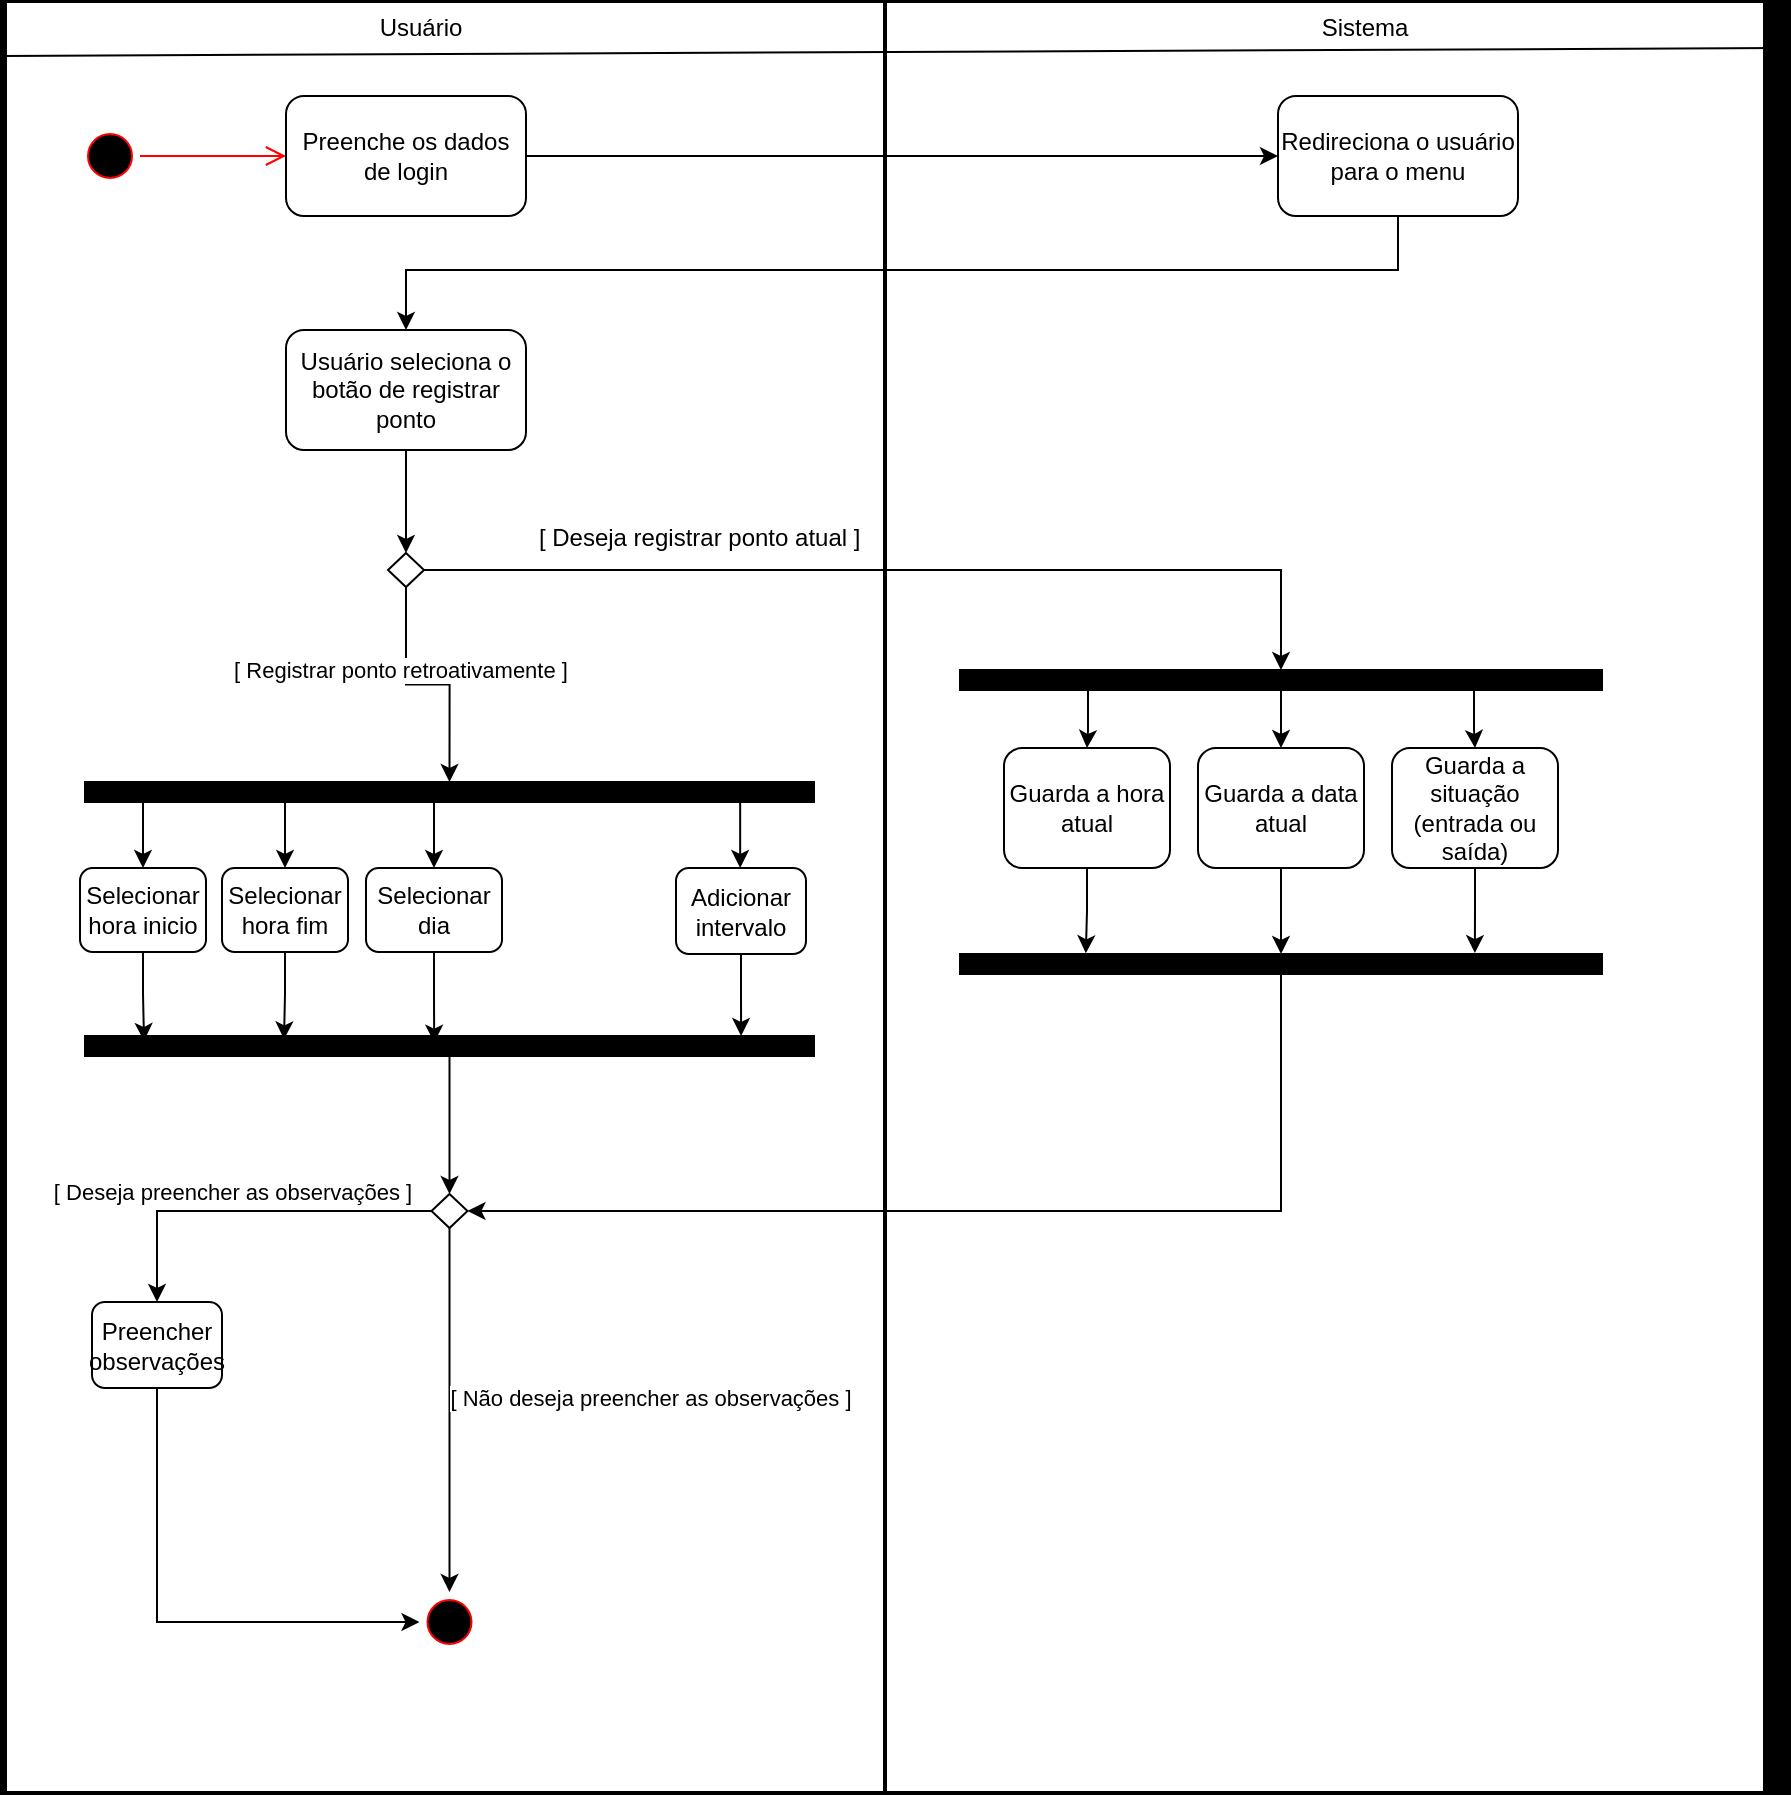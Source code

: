 <mxfile version="26.1.1">
  <diagram name="Página-1" id="CT7vEXmDBt4tUeKBe479">
    <mxGraphModel dx="2449" dy="1120" grid="0" gridSize="10" guides="1" tooltips="1" connect="1" arrows="1" fold="1" page="0" pageScale="1" pageWidth="827" pageHeight="1169" background="#000000" math="0" shadow="0">
      <root>
        <mxCell id="0" />
        <mxCell id="1" parent="0" />
        <mxCell id="vzVu73AHkRdL7s1InEwj-3" value="" style="rounded=0;whiteSpace=wrap;html=1;movable=1;resizable=1;rotatable=1;deletable=1;editable=1;locked=0;connectable=1;" vertex="1" parent="1">
          <mxGeometry x="-223" y="177" width="439" height="895" as="geometry" />
        </mxCell>
        <mxCell id="vzVu73AHkRdL7s1InEwj-1" value="" style="ellipse;html=1;shape=startState;fillColor=#000000;strokeColor=#ff0000;" vertex="1" parent="1">
          <mxGeometry x="-186" y="239" width="30" height="30" as="geometry" />
        </mxCell>
        <mxCell id="vzVu73AHkRdL7s1InEwj-2" value="" style="edgeStyle=orthogonalEdgeStyle;html=1;verticalAlign=bottom;endArrow=open;endSize=8;strokeColor=#ff0000;rounded=0;entryX=0;entryY=0.5;entryDx=0;entryDy=0;" edge="1" source="vzVu73AHkRdL7s1InEwj-1" parent="1" target="vzVu73AHkRdL7s1InEwj-7">
          <mxGeometry relative="1" as="geometry">
            <mxPoint x="-100" y="386" as="targetPoint" />
          </mxGeometry>
        </mxCell>
        <mxCell id="vzVu73AHkRdL7s1InEwj-4" value="Usuário" style="text;html=1;align=center;verticalAlign=middle;resizable=0;points=[];autosize=1;strokeColor=none;fillColor=none;" vertex="1" parent="1">
          <mxGeometry x="-45.25" y="177" width="59" height="26" as="geometry" />
        </mxCell>
        <mxCell id="vzVu73AHkRdL7s1InEwj-5" value="" style="rounded=0;whiteSpace=wrap;html=1;movable=1;resizable=1;rotatable=1;deletable=1;editable=1;locked=0;connectable=1;" vertex="1" parent="1">
          <mxGeometry x="217" y="177" width="439" height="895" as="geometry" />
        </mxCell>
        <mxCell id="vzVu73AHkRdL7s1InEwj-6" value="Sistema" style="text;html=1;align=center;verticalAlign=middle;resizable=0;points=[];autosize=1;strokeColor=none;fillColor=none;" vertex="1" parent="1">
          <mxGeometry x="425" y="177" width="61" height="26" as="geometry" />
        </mxCell>
        <mxCell id="vzVu73AHkRdL7s1InEwj-9" style="edgeStyle=orthogonalEdgeStyle;rounded=0;orthogonalLoop=1;jettySize=auto;html=1;entryX=0;entryY=0.5;entryDx=0;entryDy=0;" edge="1" parent="1" source="vzVu73AHkRdL7s1InEwj-7" target="vzVu73AHkRdL7s1InEwj-8">
          <mxGeometry relative="1" as="geometry" />
        </mxCell>
        <mxCell id="vzVu73AHkRdL7s1InEwj-7" value="Preenche os dados de login" style="rounded=1;whiteSpace=wrap;html=1;" vertex="1" parent="1">
          <mxGeometry x="-83" y="224" width="120" height="60" as="geometry" />
        </mxCell>
        <mxCell id="vzVu73AHkRdL7s1InEwj-11" style="edgeStyle=orthogonalEdgeStyle;rounded=0;orthogonalLoop=1;jettySize=auto;html=1;entryX=0.5;entryY=0;entryDx=0;entryDy=0;exitX=0.5;exitY=1;exitDx=0;exitDy=0;" edge="1" parent="1" source="vzVu73AHkRdL7s1InEwj-8" target="vzVu73AHkRdL7s1InEwj-10">
          <mxGeometry relative="1" as="geometry">
            <Array as="points">
              <mxPoint x="473" y="311" />
              <mxPoint x="-23" y="311" />
            </Array>
          </mxGeometry>
        </mxCell>
        <mxCell id="vzVu73AHkRdL7s1InEwj-8" value="Redireciona o usuário para o menu" style="rounded=1;whiteSpace=wrap;html=1;" vertex="1" parent="1">
          <mxGeometry x="413" y="224" width="120" height="60" as="geometry" />
        </mxCell>
        <mxCell id="vzVu73AHkRdL7s1InEwj-13" style="edgeStyle=orthogonalEdgeStyle;rounded=0;orthogonalLoop=1;jettySize=auto;html=1;" edge="1" parent="1" source="vzVu73AHkRdL7s1InEwj-10" target="vzVu73AHkRdL7s1InEwj-12">
          <mxGeometry relative="1" as="geometry" />
        </mxCell>
        <mxCell id="vzVu73AHkRdL7s1InEwj-10" value="Usuário seleciona o botão de registrar ponto" style="rounded=1;whiteSpace=wrap;html=1;" vertex="1" parent="1">
          <mxGeometry x="-83" y="341" width="120" height="60" as="geometry" />
        </mxCell>
        <mxCell id="hIluGSL4JMan-hOF4Cym-6" value="" style="edgeStyle=orthogonalEdgeStyle;rounded=0;orthogonalLoop=1;jettySize=auto;html=1;entryX=0.5;entryY=0;entryDx=0;entryDy=0;" edge="1" parent="1" source="vzVu73AHkRdL7s1InEwj-12" target="hIluGSL4JMan-hOF4Cym-5">
          <mxGeometry relative="1" as="geometry">
            <mxPoint x="402" y="424" as="targetPoint" />
          </mxGeometry>
        </mxCell>
        <mxCell id="hIluGSL4JMan-hOF4Cym-7" value="[ Registrar ponto retroativamente ]" style="edgeLabel;html=1;align=center;verticalAlign=middle;resizable=0;points=[];" connectable="0" vertex="1" parent="hIluGSL4JMan-hOF4Cym-6">
          <mxGeometry x="-0.301" y="-3" relative="1" as="geometry">
            <mxPoint as="offset" />
          </mxGeometry>
        </mxCell>
        <mxCell id="vzVu73AHkRdL7s1InEwj-21" style="edgeStyle=orthogonalEdgeStyle;rounded=0;orthogonalLoop=1;jettySize=auto;html=1;entryX=0.5;entryY=0;entryDx=0;entryDy=0;" edge="1" parent="1" source="vzVu73AHkRdL7s1InEwj-12" target="vzVu73AHkRdL7s1InEwj-20">
          <mxGeometry relative="1" as="geometry" />
        </mxCell>
        <mxCell id="vzVu73AHkRdL7s1InEwj-12" value="" style="rhombus;whiteSpace=wrap;html=1;" vertex="1" parent="1">
          <mxGeometry x="-32" y="452.5" width="18" height="17" as="geometry" />
        </mxCell>
        <mxCell id="vzVu73AHkRdL7s1InEwj-15" value="[ Deseja registrar ponto atual ]&amp;nbsp;" style="text;html=1;align=center;verticalAlign=middle;resizable=0;points=[];autosize=1;strokeColor=none;fillColor=none;" vertex="1" parent="1">
          <mxGeometry x="34" y="432" width="182" height="26" as="geometry" />
        </mxCell>
        <mxCell id="hIluGSL4JMan-hOF4Cym-12" style="edgeStyle=orthogonalEdgeStyle;rounded=0;orthogonalLoop=1;jettySize=auto;html=1;entryX=0.5;entryY=0;entryDx=0;entryDy=0;exitX=0.5;exitY=1;exitDx=0;exitDy=0;" edge="1" parent="1" source="hIluGSL4JMan-hOF4Cym-5" target="vzVu73AHkRdL7s1InEwj-18">
          <mxGeometry relative="1" as="geometry" />
        </mxCell>
        <mxCell id="hIluGSL4JMan-hOF4Cym-5" value="" style="rounded=0;whiteSpace=wrap;html=1;fillColor=#000000;" vertex="1" parent="1">
          <mxGeometry x="-183.5" y="567" width="364.5" height="10" as="geometry" />
        </mxCell>
        <mxCell id="vzVu73AHkRdL7s1InEwj-18" value="Selecionar dia" style="rounded=1;whiteSpace=wrap;html=1;" vertex="1" parent="1">
          <mxGeometry x="-43" y="610" width="68" height="42" as="geometry" />
        </mxCell>
        <mxCell id="vzVu73AHkRdL7s1InEwj-24" style="edgeStyle=orthogonalEdgeStyle;rounded=0;orthogonalLoop=1;jettySize=auto;html=1;entryX=0.5;entryY=0;entryDx=0;entryDy=0;" edge="1" parent="1" source="vzVu73AHkRdL7s1InEwj-20" target="vzVu73AHkRdL7s1InEwj-22">
          <mxGeometry relative="1" as="geometry" />
        </mxCell>
        <mxCell id="vzVu73AHkRdL7s1InEwj-25" style="edgeStyle=orthogonalEdgeStyle;rounded=0;orthogonalLoop=1;jettySize=auto;html=1;entryX=0.5;entryY=0;entryDx=0;entryDy=0;" edge="1" parent="1" source="vzVu73AHkRdL7s1InEwj-20" target="vzVu73AHkRdL7s1InEwj-19">
          <mxGeometry relative="1" as="geometry">
            <Array as="points">
              <mxPoint x="318" y="541" />
              <mxPoint x="317" y="541" />
            </Array>
          </mxGeometry>
        </mxCell>
        <mxCell id="vzVu73AHkRdL7s1InEwj-26" style="edgeStyle=orthogonalEdgeStyle;rounded=0;orthogonalLoop=1;jettySize=auto;html=1;entryX=0.5;entryY=0;entryDx=0;entryDy=0;" edge="1" parent="1" source="vzVu73AHkRdL7s1InEwj-20" target="vzVu73AHkRdL7s1InEwj-23">
          <mxGeometry relative="1" as="geometry">
            <Array as="points">
              <mxPoint x="511" y="541" />
              <mxPoint x="511" y="541" />
            </Array>
          </mxGeometry>
        </mxCell>
        <mxCell id="vzVu73AHkRdL7s1InEwj-20" value="" style="rounded=0;whiteSpace=wrap;html=1;fillColor=#000000;" vertex="1" parent="1">
          <mxGeometry x="254" y="511" width="321" height="10" as="geometry" />
        </mxCell>
        <mxCell id="hIluGSL4JMan-hOF4Cym-30" style="edgeStyle=orthogonalEdgeStyle;rounded=0;orthogonalLoop=1;jettySize=auto;html=1;entryX=0;entryY=0.5;entryDx=0;entryDy=0;exitX=0.5;exitY=1;exitDx=0;exitDy=0;" edge="1" parent="1" source="hIluGSL4JMan-hOF4Cym-24" target="hIluGSL4JMan-hOF4Cym-29">
          <mxGeometry relative="1" as="geometry" />
        </mxCell>
        <mxCell id="hIluGSL4JMan-hOF4Cym-24" value="Preencher observações" style="rounded=1;whiteSpace=wrap;html=1;" vertex="1" parent="1">
          <mxGeometry x="-180" y="827" width="65" height="43" as="geometry" />
        </mxCell>
        <mxCell id="hIluGSL4JMan-hOF4Cym-14" style="edgeStyle=orthogonalEdgeStyle;rounded=0;orthogonalLoop=1;jettySize=auto;html=1;entryX=0.5;entryY=0;entryDx=0;entryDy=0;exitX=0.065;exitY=0.783;exitDx=0;exitDy=0;exitPerimeter=0;" edge="1" parent="1" source="hIluGSL4JMan-hOF4Cym-5" target="hIluGSL4JMan-hOF4Cym-8">
          <mxGeometry relative="1" as="geometry">
            <mxPoint x="-82" y="587" as="sourcePoint" />
            <mxPoint x="-73" y="620" as="targetPoint" />
          </mxGeometry>
        </mxCell>
        <mxCell id="vzVu73AHkRdL7s1InEwj-23" value="Guarda a situação (entrada ou saída)" style="rounded=1;whiteSpace=wrap;html=1;" vertex="1" parent="1">
          <mxGeometry x="470" y="550" width="83" height="60" as="geometry" />
        </mxCell>
        <mxCell id="hIluGSL4JMan-hOF4Cym-18" style="edgeStyle=orthogonalEdgeStyle;rounded=0;orthogonalLoop=1;jettySize=auto;html=1;entryX=0.081;entryY=0.25;entryDx=0;entryDy=0;entryPerimeter=0;" edge="1" parent="1" source="hIluGSL4JMan-hOF4Cym-8" target="hIluGSL4JMan-hOF4Cym-17">
          <mxGeometry relative="1" as="geometry" />
        </mxCell>
        <mxCell id="hIluGSL4JMan-hOF4Cym-19" style="edgeStyle=orthogonalEdgeStyle;rounded=0;orthogonalLoop=1;jettySize=auto;html=1;entryX=0.273;entryY=0.167;entryDx=0;entryDy=0;entryPerimeter=0;" edge="1" parent="1" source="hIluGSL4JMan-hOF4Cym-10" target="hIluGSL4JMan-hOF4Cym-17">
          <mxGeometry relative="1" as="geometry" />
        </mxCell>
        <mxCell id="hIluGSL4JMan-hOF4Cym-11" value="Adicionar intervalo" style="rounded=1;whiteSpace=wrap;html=1;" vertex="1" parent="1">
          <mxGeometry x="112" y="610" width="65" height="43" as="geometry" />
        </mxCell>
        <mxCell id="vzVu73AHkRdL7s1InEwj-19" value="Guarda a hora atual" style="rounded=1;whiteSpace=wrap;html=1;" vertex="1" parent="1">
          <mxGeometry x="276" y="550" width="83" height="60" as="geometry" />
        </mxCell>
        <mxCell id="vzVu73AHkRdL7s1InEwj-30" style="edgeStyle=orthogonalEdgeStyle;rounded=0;orthogonalLoop=1;jettySize=auto;html=1;entryX=0.5;entryY=0;entryDx=0;entryDy=0;" edge="1" parent="1" source="vzVu73AHkRdL7s1InEwj-22" target="vzVu73AHkRdL7s1InEwj-28">
          <mxGeometry relative="1" as="geometry" />
        </mxCell>
        <mxCell id="hIluGSL4JMan-hOF4Cym-8" value="Selecionar hora inicio" style="rounded=1;whiteSpace=wrap;html=1;" vertex="1" parent="1">
          <mxGeometry x="-186" y="610" width="63" height="42" as="geometry" />
        </mxCell>
        <mxCell id="vzVu73AHkRdL7s1InEwj-22" value="Guarda a data atual" style="rounded=1;whiteSpace=wrap;html=1;" vertex="1" parent="1">
          <mxGeometry x="373" y="550" width="83" height="60" as="geometry" />
        </mxCell>
        <mxCell id="hIluGSL4JMan-hOF4Cym-22" style="edgeStyle=orthogonalEdgeStyle;rounded=0;orthogonalLoop=1;jettySize=auto;html=1;entryX=0.9;entryY=0;entryDx=0;entryDy=0;entryPerimeter=0;" edge="1" parent="1" source="hIluGSL4JMan-hOF4Cym-11" target="hIluGSL4JMan-hOF4Cym-17">
          <mxGeometry relative="1" as="geometry" />
        </mxCell>
        <mxCell id="hIluGSL4JMan-hOF4Cym-13" style="edgeStyle=orthogonalEdgeStyle;rounded=0;orthogonalLoop=1;jettySize=auto;html=1;entryX=0.5;entryY=0;entryDx=0;entryDy=0;exitX=0.25;exitY=1;exitDx=0;exitDy=0;" edge="1" parent="1" source="hIluGSL4JMan-hOF4Cym-5" target="hIluGSL4JMan-hOF4Cym-10">
          <mxGeometry relative="1" as="geometry">
            <mxPoint x="9" y="587" as="sourcePoint" />
            <mxPoint x="1" y="620" as="targetPoint" />
          </mxGeometry>
        </mxCell>
        <mxCell id="hIluGSL4JMan-hOF4Cym-10" value="Selecionar hora fim" style="rounded=1;whiteSpace=wrap;html=1;" vertex="1" parent="1">
          <mxGeometry x="-115" y="610" width="63" height="42" as="geometry" />
        </mxCell>
        <mxCell id="vzVu73AHkRdL7s1InEwj-28" value="" style="rounded=0;whiteSpace=wrap;html=1;fillColor=#000000;" vertex="1" parent="1">
          <mxGeometry x="254" y="653" width="321" height="10" as="geometry" />
        </mxCell>
        <mxCell id="hIluGSL4JMan-hOF4Cym-20" style="edgeStyle=orthogonalEdgeStyle;rounded=0;orthogonalLoop=1;jettySize=auto;html=1;entryX=0.479;entryY=0.333;entryDx=0;entryDy=0;entryPerimeter=0;" edge="1" parent="1" source="vzVu73AHkRdL7s1InEwj-18" target="hIluGSL4JMan-hOF4Cym-17">
          <mxGeometry relative="1" as="geometry" />
        </mxCell>
        <mxCell id="vzVu73AHkRdL7s1InEwj-29" style="edgeStyle=orthogonalEdgeStyle;rounded=0;orthogonalLoop=1;jettySize=auto;html=1;entryX=0.196;entryY=-0.036;entryDx=0;entryDy=0;entryPerimeter=0;" edge="1" parent="1" source="vzVu73AHkRdL7s1InEwj-19" target="vzVu73AHkRdL7s1InEwj-28">
          <mxGeometry relative="1" as="geometry">
            <mxPoint x="317" y="651" as="targetPoint" />
          </mxGeometry>
        </mxCell>
        <mxCell id="hIluGSL4JMan-hOF4Cym-26" style="edgeStyle=orthogonalEdgeStyle;rounded=0;orthogonalLoop=1;jettySize=auto;html=1;entryX=0.5;entryY=0;entryDx=0;entryDy=0;" edge="1" parent="1" source="hIluGSL4JMan-hOF4Cym-17" target="vzVu73AHkRdL7s1InEwj-32">
          <mxGeometry relative="1" as="geometry">
            <mxPoint x="-1.25" y="780" as="targetPoint" />
          </mxGeometry>
        </mxCell>
        <mxCell id="hIluGSL4JMan-hOF4Cym-17" value="" style="rounded=0;whiteSpace=wrap;html=1;fillColor=#000000;" vertex="1" parent="1">
          <mxGeometry x="-183.5" y="694" width="364.5" height="10" as="geometry" />
        </mxCell>
        <mxCell id="vzVu73AHkRdL7s1InEwj-31" style="edgeStyle=orthogonalEdgeStyle;rounded=0;orthogonalLoop=1;jettySize=auto;html=1;entryX=0.802;entryY=-0.044;entryDx=0;entryDy=0;entryPerimeter=0;" edge="1" parent="1" source="vzVu73AHkRdL7s1InEwj-23" target="vzVu73AHkRdL7s1InEwj-28">
          <mxGeometry relative="1" as="geometry" />
        </mxCell>
        <mxCell id="hIluGSL4JMan-hOF4Cym-23" style="edgeStyle=orthogonalEdgeStyle;rounded=0;orthogonalLoop=1;jettySize=auto;html=1;entryX=0.9;entryY=0;entryDx=0;entryDy=0;entryPerimeter=0;" edge="1" parent="1">
          <mxGeometry relative="1" as="geometry">
            <mxPoint x="144.08" y="569" as="sourcePoint" />
            <mxPoint x="144.08" y="610" as="targetPoint" />
          </mxGeometry>
        </mxCell>
        <mxCell id="hIluGSL4JMan-hOF4Cym-28" style="edgeStyle=orthogonalEdgeStyle;rounded=0;orthogonalLoop=1;jettySize=auto;html=1;" edge="1" parent="1" source="vzVu73AHkRdL7s1InEwj-32" target="hIluGSL4JMan-hOF4Cym-24">
          <mxGeometry relative="1" as="geometry" />
        </mxCell>
        <mxCell id="vzVu73AHkRdL7s1InEwj-37" value="[ Deseja preencher as observações ]" style="edgeLabel;html=1;align=center;verticalAlign=middle;resizable=0;points=[];" vertex="1" connectable="0" parent="hIluGSL4JMan-hOF4Cym-28">
          <mxGeometry x="-0.251" relative="1" as="geometry">
            <mxPoint x="-32" y="-10" as="offset" />
          </mxGeometry>
        </mxCell>
        <mxCell id="hIluGSL4JMan-hOF4Cym-31" style="edgeStyle=orthogonalEdgeStyle;rounded=0;orthogonalLoop=1;jettySize=auto;html=1;" edge="1" parent="1" source="vzVu73AHkRdL7s1InEwj-32" target="hIluGSL4JMan-hOF4Cym-29">
          <mxGeometry relative="1" as="geometry" />
        </mxCell>
        <mxCell id="vzVu73AHkRdL7s1InEwj-38" value="[ Não deseja preencher as observações ]" style="edgeLabel;html=1;align=center;verticalAlign=middle;resizable=0;points=[];" vertex="1" connectable="0" parent="hIluGSL4JMan-hOF4Cym-31">
          <mxGeometry x="-0.462" y="-2" relative="1" as="geometry">
            <mxPoint x="102" y="36" as="offset" />
          </mxGeometry>
        </mxCell>
        <mxCell id="vzVu73AHkRdL7s1InEwj-34" style="edgeStyle=orthogonalEdgeStyle;rounded=0;orthogonalLoop=1;jettySize=auto;html=1;entryX=1;entryY=0.5;entryDx=0;entryDy=0;exitX=0.5;exitY=1;exitDx=0;exitDy=0;" edge="1" parent="1" source="vzVu73AHkRdL7s1InEwj-28" target="vzVu73AHkRdL7s1InEwj-32">
          <mxGeometry relative="1" as="geometry" />
        </mxCell>
        <mxCell id="hIluGSL4JMan-hOF4Cym-29" value="" style="ellipse;html=1;shape=startState;fillColor=#000000;strokeColor=#ff0000;" vertex="1" parent="1">
          <mxGeometry x="-16.25" y="972" width="30" height="30" as="geometry" />
        </mxCell>
        <mxCell id="vzVu73AHkRdL7s1InEwj-32" value="" style="rhombus;whiteSpace=wrap;html=1;" vertex="1" parent="1">
          <mxGeometry x="-10.25" y="773" width="18" height="17" as="geometry" />
        </mxCell>
        <mxCell id="hIluGSL4JMan-hOF4Cym-33" value="" style="endArrow=none;html=1;rounded=0;" edge="1" parent="1">
          <mxGeometry width="50" height="50" relative="1" as="geometry">
            <mxPoint x="-225" y="204" as="sourcePoint" />
            <mxPoint x="667" y="200" as="targetPoint" />
          </mxGeometry>
        </mxCell>
      </root>
    </mxGraphModel>
  </diagram>
</mxfile>
